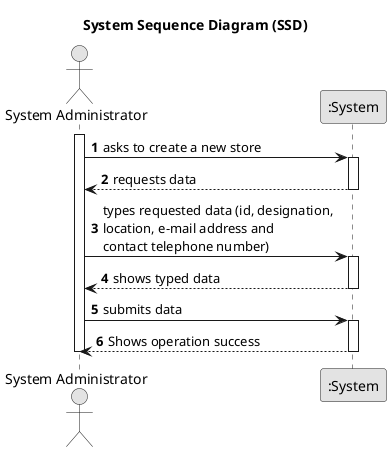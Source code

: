 @startuml
skinparam monochrome true
skinparam packageStyle rectangle
skinparam shadowing false

title System Sequence Diagram (SSD)

autonumber

actor "System Administrator" as Administrator
participant ":System" as System


activate Administrator

    Administrator -> System : asks to create a new store
    activate System
        System --> Administrator : requests data
        deactivate System

    Administrator -> System : types requested data (id, designation, \nlocation, e-mail address and \ncontact telephone number)
    activate System
        System --> Administrator: shows typed data
        deactivate System

    Administrator -> System : submits data
    activate System
        System --> Administrator : Shows operation success
        deactivate System

deactivate Administrator

@enduml